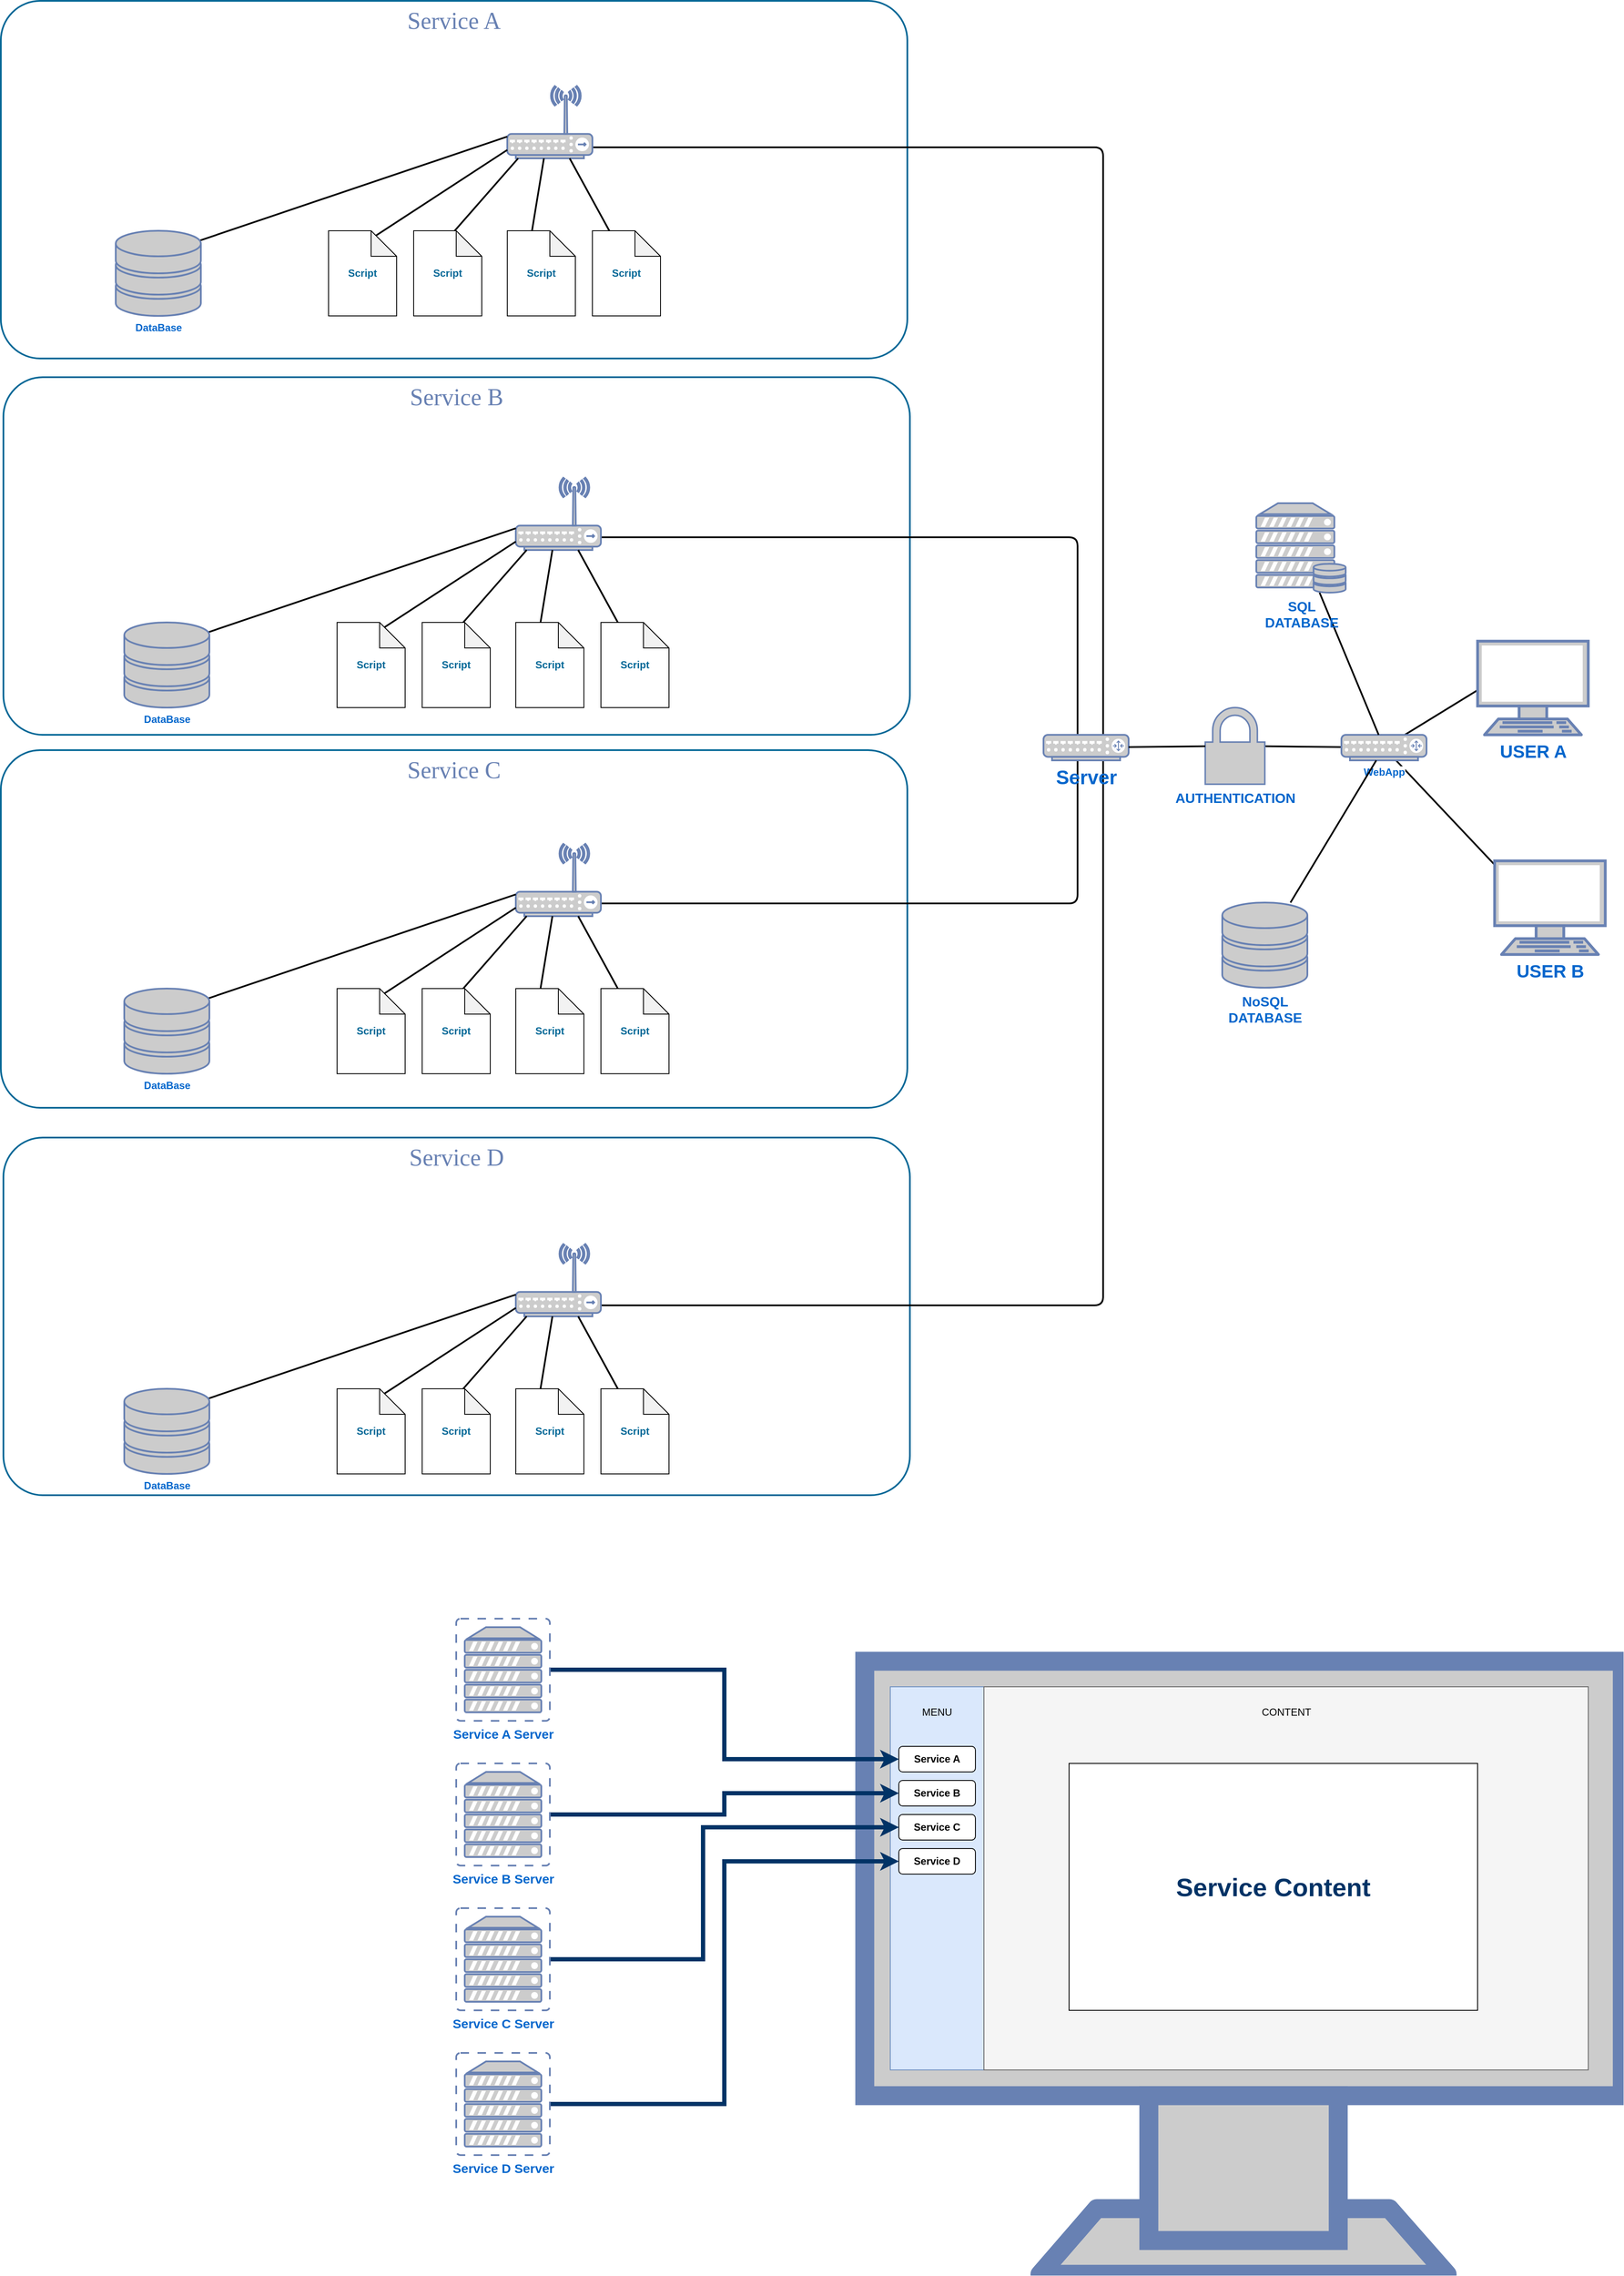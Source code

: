 <mxfile version="13.3.2" type="github">
  <diagram name="Page-1" id="bfe91b75-5d2c-26a0-9c1d-138518896778">
    <mxGraphModel dx="1422" dy="764" grid="1" gridSize="10" guides="1" tooltips="1" connect="1" arrows="1" fold="1" page="1" pageScale="1" pageWidth="1100" pageHeight="850" background="#ffffff" math="0" shadow="0">
      <root>
        <mxCell id="0" />
        <mxCell id="1" parent="0" />
        <mxCell id="7c3789c024ecab99-57" value="&lt;font style=&quot;font-size: 16px&quot;&gt;&lt;b&gt;NoSQL&lt;br&gt;DATABASE&lt;/b&gt;&lt;/font&gt;" style="fontColor=#0066CC;verticalAlign=top;verticalLabelPosition=bottom;labelPosition=center;align=center;html=1;fillColor=#CCCCCC;strokeColor=#6881B3;gradientDirection=north;strokeWidth=2;shape=mxgraph.networks.storage;rounded=0;shadow=0;comic=0;" parent="1" vertex="1">
          <mxGeometry x="1510" y="1079" width="100" height="100" as="geometry" />
        </mxCell>
        <mxCell id="7c3789c024ecab99-82" value="Service D" style="rounded=1;whiteSpace=wrap;html=1;shadow=0;comic=0;strokeColor=#036897;strokeWidth=2;fillColor=none;fontFamily=Verdana;fontSize=28;fontColor=#6881B3;align=center;arcSize=11;verticalAlign=top;" parent="1" vertex="1">
          <mxGeometry x="78" y="1355" width="1065" height="420" as="geometry" />
        </mxCell>
        <mxCell id="7c3789c024ecab99-81" value="Service C" style="rounded=1;whiteSpace=wrap;html=1;shadow=0;comic=0;strokeColor=#036897;strokeWidth=2;fillColor=none;fontFamily=Verdana;fontSize=28;fontColor=#6881B3;align=center;arcSize=11;verticalAlign=top;" parent="1" vertex="1">
          <mxGeometry x="75" y="900" width="1065" height="420" as="geometry" />
        </mxCell>
        <mxCell id="7c3789c024ecab99-79" value="Service B" style="rounded=1;whiteSpace=wrap;html=1;shadow=0;comic=0;strokeColor=#036897;strokeWidth=2;fillColor=none;fontFamily=Verdana;fontSize=28;fontColor=#6881B3;align=center;arcSize=11;verticalAlign=top;" parent="1" vertex="1">
          <mxGeometry x="78" y="462" width="1065" height="420" as="geometry" />
        </mxCell>
        <mxCell id="7c3789c024ecab99-78" value="Service A" style="rounded=1;whiteSpace=wrap;html=1;shadow=0;comic=0;strokeColor=#036897;strokeWidth=2;fillColor=none;fontFamily=Verdana;fontSize=28;fontColor=#6881B3;align=center;arcSize=11;verticalAlign=top;" parent="1" vertex="1">
          <mxGeometry x="75" y="20" width="1065" height="420" as="geometry" />
        </mxCell>
        <mxCell id="7c3789c024ecab99-55" style="edgeStyle=none;html=1;labelBackgroundColor=none;endArrow=none;endFill=0;strokeWidth=2;fontFamily=Verdana;fontSize=28;fontColor=#6881B3;" parent="1" source="IsxZeFrFsDxmlHhnj4ec-55" target="7c3789c024ecab99-54" edge="1">
          <mxGeometry relative="1" as="geometry">
            <mxPoint x="1660" y="837.0" as="targetPoint" />
            <mxPoint x="1590" y="897" as="sourcePoint" />
          </mxGeometry>
        </mxCell>
        <mxCell id="7c3789c024ecab99-18" style="edgeStyle=orthogonalEdgeStyle;html=1;labelBackgroundColor=none;endArrow=none;endFill=0;strokeWidth=2;fontFamily=Verdana;fontSize=15;fontColor=#036897;" parent="1" source="7c3789c024ecab99-9" target="7c3789c024ecab99-10" edge="1">
          <mxGeometry relative="1" as="geometry">
            <mxPoint x="1110" y="310" as="targetPoint" />
            <Array as="points">
              <mxPoint x="1370" y="192" />
            </Array>
          </mxGeometry>
        </mxCell>
        <mxCell id="7c3789c024ecab99-9" value="" style="fontColor=#0066CC;verticalAlign=top;verticalLabelPosition=bottom;labelPosition=center;align=center;html=1;fillColor=#CCCCCC;strokeColor=#6881B3;gradientDirection=north;strokeWidth=2;shape=mxgraph.networks.wireless_hub;rounded=0;shadow=0;comic=0;" parent="1" vertex="1">
          <mxGeometry x="670.0" y="120" width="100" height="85" as="geometry" />
        </mxCell>
        <mxCell id="7c3789c024ecab99-13" style="edgeStyle=none;html=1;labelBackgroundColor=none;endArrow=none;endFill=0;strokeWidth=2;fontFamily=Verdana;fontSize=15;fontColor=#036897;" parent="1" target="7c3789c024ecab99-9" edge="1">
          <mxGeometry relative="1" as="geometry">
            <mxPoint x="650.0" y="240" as="targetPoint" />
            <mxPoint x="230.0" y="328.102" as="sourcePoint" />
          </mxGeometry>
        </mxCell>
        <mxCell id="7c3789c024ecab99-14" style="edgeStyle=none;html=1;labelBackgroundColor=none;endArrow=none;endFill=0;strokeWidth=2;fontFamily=Verdana;fontSize=15;fontColor=#036897;" parent="1" target="7c3789c024ecab99-9" edge="1">
          <mxGeometry relative="1" as="geometry">
            <mxPoint x="490.0" y="312.411" as="sourcePoint" />
          </mxGeometry>
        </mxCell>
        <mxCell id="7c3789c024ecab99-15" style="edgeStyle=none;html=1;labelBackgroundColor=none;endArrow=none;endFill=0;strokeWidth=2;fontFamily=Verdana;fontSize=15;fontColor=#036897;" parent="1" target="7c3789c024ecab99-9" edge="1">
          <mxGeometry relative="1" as="geometry">
            <mxPoint x="590.685" y="310" as="sourcePoint" />
          </mxGeometry>
        </mxCell>
        <mxCell id="7c3789c024ecab99-16" style="edgeStyle=none;html=1;labelBackgroundColor=none;endArrow=none;endFill=0;strokeWidth=2;fontFamily=Verdana;fontSize=15;fontColor=#036897;" parent="1" target="7c3789c024ecab99-9" edge="1">
          <mxGeometry relative="1" as="geometry">
            <mxPoint x="695.753" y="310" as="sourcePoint" />
          </mxGeometry>
        </mxCell>
        <mxCell id="7c3789c024ecab99-17" style="edgeStyle=none;html=1;labelBackgroundColor=none;endArrow=none;endFill=0;strokeWidth=2;fontFamily=Verdana;fontSize=15;fontColor=#036897;" parent="1" target="7c3789c024ecab99-9" edge="1">
          <mxGeometry relative="1" as="geometry">
            <mxPoint x="792.603" y="295" as="sourcePoint" />
          </mxGeometry>
        </mxCell>
        <mxCell id="7c3789c024ecab99-50" style="edgeStyle=orthogonalEdgeStyle;html=1;labelBackgroundColor=none;endArrow=none;endFill=0;strokeWidth=2;fontFamily=Verdana;fontSize=15;fontColor=#036897;" parent="1" target="7c3789c024ecab99-10" edge="1">
          <mxGeometry relative="1" as="geometry">
            <mxPoint x="1080.0" y="410" as="targetPoint" />
            <mxPoint x="770" y="650" as="sourcePoint" />
            <Array as="points">
              <mxPoint x="1340" y="650" />
            </Array>
          </mxGeometry>
        </mxCell>
        <mxCell id="7c3789c024ecab99-51" style="edgeStyle=orthogonalEdgeStyle;html=1;labelBackgroundColor=none;endArrow=none;endFill=0;strokeWidth=2;fontFamily=Verdana;fontSize=15;fontColor=#036897;" parent="1" target="7c3789c024ecab99-10" edge="1">
          <mxGeometry relative="1" as="geometry">
            <mxPoint x="1180" y="430" as="targetPoint" />
            <Array as="points">
              <mxPoint x="1340" y="1080" />
            </Array>
            <mxPoint x="770" y="1080" as="sourcePoint" />
          </mxGeometry>
        </mxCell>
        <mxCell id="7c3789c024ecab99-56" style="edgeStyle=none;html=1;labelBackgroundColor=none;endArrow=none;endFill=0;strokeWidth=2;fontFamily=Verdana;fontSize=28;fontColor=#6881B3;" parent="1" source="7c3789c024ecab99-54" edge="1">
          <mxGeometry relative="1" as="geometry">
            <mxPoint x="1810.87" y="829" as="targetPoint" />
          </mxGeometry>
        </mxCell>
        <mxCell id="7c3789c024ecab99-77" style="edgeStyle=none;html=1;labelBackgroundColor=none;endArrow=none;endFill=0;strokeWidth=2;fontFamily=Verdana;fontSize=28;fontColor=#6881B3;" parent="1" source="7c3789c024ecab99-54" edge="1">
          <mxGeometry relative="1" as="geometry">
            <mxPoint x="1838.871" y="1044" as="targetPoint" />
          </mxGeometry>
        </mxCell>
        <mxCell id="7c3789c024ecab99-54" value="&lt;b style=&quot;background-color: rgb(255 , 255 , 255)&quot;&gt;WebApp&lt;/b&gt;" style="fontColor=#0066CC;verticalAlign=top;verticalLabelPosition=bottom;labelPosition=center;align=center;html=1;fillColor=#CCCCCC;strokeColor=#6881B3;gradientDirection=north;strokeWidth=2;shape=mxgraph.networks.router;rounded=0;shadow=0;comic=0;" parent="1" vertex="1">
          <mxGeometry x="1650" y="882" width="100" height="30" as="geometry" />
        </mxCell>
        <mxCell id="7c3789c024ecab99-60" style="edgeStyle=none;html=1;labelBackgroundColor=none;endArrow=none;endFill=0;strokeWidth=2;fontFamily=Verdana;fontSize=28;fontColor=#6881B3;" parent="1" source="7c3789c024ecab99-57" target="7c3789c024ecab99-54" edge="1">
          <mxGeometry relative="1" as="geometry" />
        </mxCell>
        <mxCell id="7c3789c024ecab99-59" style="edgeStyle=none;html=1;labelBackgroundColor=none;endArrow=none;endFill=0;strokeWidth=2;fontFamily=Verdana;fontSize=28;fontColor=#6881B3;" parent="1" source="7c3789c024ecab99-58" target="7c3789c024ecab99-54" edge="1">
          <mxGeometry relative="1" as="geometry">
            <mxPoint x="1570" y="827" as="targetPoint" />
          </mxGeometry>
        </mxCell>
        <mxCell id="7c3789c024ecab99-58" value="&lt;b style=&quot;font-size: 16px&quot;&gt;SQL&lt;br&gt;DATABASE&lt;/b&gt;" style="fontColor=#0066CC;verticalAlign=top;verticalLabelPosition=bottom;labelPosition=center;align=center;html=1;fillColor=#CCCCCC;strokeColor=#6881B3;gradientDirection=north;strokeWidth=2;shape=mxgraph.networks.server_storage;rounded=0;shadow=0;comic=0;" parent="1" vertex="1">
          <mxGeometry x="1550" y="610" width="105" height="105" as="geometry" />
        </mxCell>
        <mxCell id="7c3789c024ecab99-75" style="edgeStyle=orthogonalEdgeStyle;html=1;labelBackgroundColor=none;endArrow=none;endFill=0;strokeWidth=2;fontFamily=Verdana;fontSize=28;fontColor=#6881B3;" parent="1" target="7c3789c024ecab99-10" edge="1">
          <mxGeometry relative="1" as="geometry">
            <mxPoint x="1240" y="760" as="targetPoint" />
            <Array as="points">
              <mxPoint x="1370" y="1552" />
            </Array>
            <mxPoint x="770" y="1552" as="sourcePoint" />
          </mxGeometry>
        </mxCell>
        <mxCell id="7c3789c024ecab99-10" value="&lt;b&gt;&lt;font style=&quot;font-size: 23px&quot;&gt;Server&lt;/font&gt;&lt;/b&gt;" style="fontColor=#0066CC;verticalAlign=top;verticalLabelPosition=bottom;labelPosition=center;align=center;html=1;fillColor=#CCCCCC;strokeColor=#6881B3;gradientDirection=north;strokeWidth=2;shape=mxgraph.networks.router;rounded=0;shadow=0;comic=0;" parent="1" vertex="1">
          <mxGeometry x="1300" y="882" width="100" height="30" as="geometry" />
        </mxCell>
        <mxCell id="IsxZeFrFsDxmlHhnj4ec-5" value="&lt;font color=&quot;#036897&quot;&gt;&lt;b&gt;Script&lt;/b&gt;&lt;/font&gt;" style="shape=note;whiteSpace=wrap;html=1;backgroundOutline=1;darkOpacity=0.05;" vertex="1" parent="1">
          <mxGeometry x="770" y="290" width="80" height="100" as="geometry" />
        </mxCell>
        <mxCell id="IsxZeFrFsDxmlHhnj4ec-6" value="&lt;font color=&quot;#036897&quot;&gt;&lt;b&gt;Script&lt;/b&gt;&lt;/font&gt;" style="shape=note;whiteSpace=wrap;html=1;backgroundOutline=1;darkOpacity=0.05;" vertex="1" parent="1">
          <mxGeometry x="670" y="290" width="80" height="100" as="geometry" />
        </mxCell>
        <mxCell id="IsxZeFrFsDxmlHhnj4ec-7" value="&lt;font color=&quot;#036897&quot;&gt;&lt;b&gt;Script&lt;/b&gt;&lt;/font&gt;" style="shape=note;whiteSpace=wrap;html=1;backgroundOutline=1;darkOpacity=0.05;" vertex="1" parent="1">
          <mxGeometry x="560" y="290" width="80" height="100" as="geometry" />
        </mxCell>
        <mxCell id="IsxZeFrFsDxmlHhnj4ec-8" value="&lt;font color=&quot;#036897&quot;&gt;&lt;b&gt;Script&lt;/b&gt;&lt;/font&gt;" style="shape=note;whiteSpace=wrap;html=1;backgroundOutline=1;darkOpacity=0.05;" vertex="1" parent="1">
          <mxGeometry x="460" y="290" width="80" height="100" as="geometry" />
        </mxCell>
        <mxCell id="IsxZeFrFsDxmlHhnj4ec-10" value="&lt;b&gt;DataBase&lt;/b&gt;" style="fontColor=#0066CC;verticalAlign=top;verticalLabelPosition=bottom;labelPosition=center;align=center;html=1;fillColor=#CCCCCC;strokeColor=#6881B3;gradientDirection=north;strokeWidth=2;shape=mxgraph.networks.storage;rounded=0;shadow=0;comic=0;" vertex="1" parent="1">
          <mxGeometry x="210" y="290" width="100" height="100" as="geometry" />
        </mxCell>
        <mxCell id="IsxZeFrFsDxmlHhnj4ec-17" value="" style="fontColor=#0066CC;verticalAlign=top;verticalLabelPosition=bottom;labelPosition=center;align=center;html=1;fillColor=#CCCCCC;strokeColor=#6881B3;gradientDirection=north;strokeWidth=2;shape=mxgraph.networks.wireless_hub;rounded=0;shadow=0;comic=0;" vertex="1" parent="1">
          <mxGeometry x="680.0" y="580" width="100" height="85" as="geometry" />
        </mxCell>
        <mxCell id="IsxZeFrFsDxmlHhnj4ec-18" style="edgeStyle=none;html=1;labelBackgroundColor=none;endArrow=none;endFill=0;strokeWidth=2;fontFamily=Verdana;fontSize=15;fontColor=#036897;" edge="1" target="IsxZeFrFsDxmlHhnj4ec-17" parent="1">
          <mxGeometry relative="1" as="geometry">
            <mxPoint x="660.0" y="700" as="targetPoint" />
            <mxPoint x="240.0" y="788.102" as="sourcePoint" />
          </mxGeometry>
        </mxCell>
        <mxCell id="IsxZeFrFsDxmlHhnj4ec-19" style="edgeStyle=none;html=1;labelBackgroundColor=none;endArrow=none;endFill=0;strokeWidth=2;fontFamily=Verdana;fontSize=15;fontColor=#036897;" edge="1" target="IsxZeFrFsDxmlHhnj4ec-17" parent="1">
          <mxGeometry relative="1" as="geometry">
            <mxPoint x="500.0" y="772.411" as="sourcePoint" />
          </mxGeometry>
        </mxCell>
        <mxCell id="IsxZeFrFsDxmlHhnj4ec-20" style="edgeStyle=none;html=1;labelBackgroundColor=none;endArrow=none;endFill=0;strokeWidth=2;fontFamily=Verdana;fontSize=15;fontColor=#036897;" edge="1" target="IsxZeFrFsDxmlHhnj4ec-17" parent="1">
          <mxGeometry relative="1" as="geometry">
            <mxPoint x="600.685" y="770" as="sourcePoint" />
          </mxGeometry>
        </mxCell>
        <mxCell id="IsxZeFrFsDxmlHhnj4ec-21" style="edgeStyle=none;html=1;labelBackgroundColor=none;endArrow=none;endFill=0;strokeWidth=2;fontFamily=Verdana;fontSize=15;fontColor=#036897;" edge="1" target="IsxZeFrFsDxmlHhnj4ec-17" parent="1">
          <mxGeometry relative="1" as="geometry">
            <mxPoint x="705.753" y="770" as="sourcePoint" />
          </mxGeometry>
        </mxCell>
        <mxCell id="IsxZeFrFsDxmlHhnj4ec-22" style="edgeStyle=none;html=1;labelBackgroundColor=none;endArrow=none;endFill=0;strokeWidth=2;fontFamily=Verdana;fontSize=15;fontColor=#036897;" edge="1" target="IsxZeFrFsDxmlHhnj4ec-17" parent="1">
          <mxGeometry relative="1" as="geometry">
            <mxPoint x="802.603" y="755" as="sourcePoint" />
          </mxGeometry>
        </mxCell>
        <mxCell id="IsxZeFrFsDxmlHhnj4ec-23" value="&lt;font color=&quot;#036897&quot;&gt;&lt;b&gt;Script&lt;/b&gt;&lt;/font&gt;" style="shape=note;whiteSpace=wrap;html=1;backgroundOutline=1;darkOpacity=0.05;" vertex="1" parent="1">
          <mxGeometry x="780" y="750" width="80" height="100" as="geometry" />
        </mxCell>
        <mxCell id="IsxZeFrFsDxmlHhnj4ec-24" value="&lt;font color=&quot;#036897&quot;&gt;&lt;b&gt;Script&lt;/b&gt;&lt;/font&gt;" style="shape=note;whiteSpace=wrap;html=1;backgroundOutline=1;darkOpacity=0.05;" vertex="1" parent="1">
          <mxGeometry x="680" y="750" width="80" height="100" as="geometry" />
        </mxCell>
        <mxCell id="IsxZeFrFsDxmlHhnj4ec-25" value="&lt;font color=&quot;#036897&quot;&gt;&lt;b&gt;Script&lt;/b&gt;&lt;/font&gt;" style="shape=note;whiteSpace=wrap;html=1;backgroundOutline=1;darkOpacity=0.05;" vertex="1" parent="1">
          <mxGeometry x="570" y="750" width="80" height="100" as="geometry" />
        </mxCell>
        <mxCell id="IsxZeFrFsDxmlHhnj4ec-26" value="&lt;font color=&quot;#036897&quot;&gt;&lt;b&gt;Script&lt;/b&gt;&lt;/font&gt;" style="shape=note;whiteSpace=wrap;html=1;backgroundOutline=1;darkOpacity=0.05;" vertex="1" parent="1">
          <mxGeometry x="470" y="750" width="80" height="100" as="geometry" />
        </mxCell>
        <mxCell id="IsxZeFrFsDxmlHhnj4ec-27" value="&lt;b&gt;DataBase&lt;/b&gt;" style="fontColor=#0066CC;verticalAlign=top;verticalLabelPosition=bottom;labelPosition=center;align=center;html=1;fillColor=#CCCCCC;strokeColor=#6881B3;gradientDirection=north;strokeWidth=2;shape=mxgraph.networks.storage;rounded=0;shadow=0;comic=0;" vertex="1" parent="1">
          <mxGeometry x="220" y="750" width="100" height="100" as="geometry" />
        </mxCell>
        <mxCell id="IsxZeFrFsDxmlHhnj4ec-28" value="" style="fontColor=#0066CC;verticalAlign=top;verticalLabelPosition=bottom;labelPosition=center;align=center;html=1;fillColor=#CCCCCC;strokeColor=#6881B3;gradientDirection=north;strokeWidth=2;shape=mxgraph.networks.wireless_hub;rounded=0;shadow=0;comic=0;" vertex="1" parent="1">
          <mxGeometry x="680.0" y="1010" width="100" height="85" as="geometry" />
        </mxCell>
        <mxCell id="IsxZeFrFsDxmlHhnj4ec-29" style="edgeStyle=none;html=1;labelBackgroundColor=none;endArrow=none;endFill=0;strokeWidth=2;fontFamily=Verdana;fontSize=15;fontColor=#036897;" edge="1" target="IsxZeFrFsDxmlHhnj4ec-28" parent="1">
          <mxGeometry relative="1" as="geometry">
            <mxPoint x="660.0" y="1130" as="targetPoint" />
            <mxPoint x="240.0" y="1218.102" as="sourcePoint" />
          </mxGeometry>
        </mxCell>
        <mxCell id="IsxZeFrFsDxmlHhnj4ec-30" style="edgeStyle=none;html=1;labelBackgroundColor=none;endArrow=none;endFill=0;strokeWidth=2;fontFamily=Verdana;fontSize=15;fontColor=#036897;" edge="1" target="IsxZeFrFsDxmlHhnj4ec-28" parent="1">
          <mxGeometry relative="1" as="geometry">
            <mxPoint x="500.0" y="1202.411" as="sourcePoint" />
          </mxGeometry>
        </mxCell>
        <mxCell id="IsxZeFrFsDxmlHhnj4ec-31" style="edgeStyle=none;html=1;labelBackgroundColor=none;endArrow=none;endFill=0;strokeWidth=2;fontFamily=Verdana;fontSize=15;fontColor=#036897;" edge="1" target="IsxZeFrFsDxmlHhnj4ec-28" parent="1">
          <mxGeometry relative="1" as="geometry">
            <mxPoint x="600.685" y="1200" as="sourcePoint" />
          </mxGeometry>
        </mxCell>
        <mxCell id="IsxZeFrFsDxmlHhnj4ec-32" style="edgeStyle=none;html=1;labelBackgroundColor=none;endArrow=none;endFill=0;strokeWidth=2;fontFamily=Verdana;fontSize=15;fontColor=#036897;" edge="1" target="IsxZeFrFsDxmlHhnj4ec-28" parent="1">
          <mxGeometry relative="1" as="geometry">
            <mxPoint x="705.753" y="1200" as="sourcePoint" />
          </mxGeometry>
        </mxCell>
        <mxCell id="IsxZeFrFsDxmlHhnj4ec-33" style="edgeStyle=none;html=1;labelBackgroundColor=none;endArrow=none;endFill=0;strokeWidth=2;fontFamily=Verdana;fontSize=15;fontColor=#036897;" edge="1" target="IsxZeFrFsDxmlHhnj4ec-28" parent="1">
          <mxGeometry relative="1" as="geometry">
            <mxPoint x="802.603" y="1185" as="sourcePoint" />
          </mxGeometry>
        </mxCell>
        <mxCell id="IsxZeFrFsDxmlHhnj4ec-34" value="&lt;font color=&quot;#036897&quot;&gt;&lt;b&gt;Script&lt;/b&gt;&lt;/font&gt;" style="shape=note;whiteSpace=wrap;html=1;backgroundOutline=1;darkOpacity=0.05;" vertex="1" parent="1">
          <mxGeometry x="780" y="1180" width="80" height="100" as="geometry" />
        </mxCell>
        <mxCell id="IsxZeFrFsDxmlHhnj4ec-35" value="&lt;font color=&quot;#036897&quot;&gt;&lt;b&gt;Script&lt;/b&gt;&lt;/font&gt;" style="shape=note;whiteSpace=wrap;html=1;backgroundOutline=1;darkOpacity=0.05;" vertex="1" parent="1">
          <mxGeometry x="680" y="1180" width="80" height="100" as="geometry" />
        </mxCell>
        <mxCell id="IsxZeFrFsDxmlHhnj4ec-36" value="&lt;font color=&quot;#036897&quot;&gt;&lt;b&gt;Script&lt;/b&gt;&lt;/font&gt;" style="shape=note;whiteSpace=wrap;html=1;backgroundOutline=1;darkOpacity=0.05;" vertex="1" parent="1">
          <mxGeometry x="570" y="1180" width="80" height="100" as="geometry" />
        </mxCell>
        <mxCell id="IsxZeFrFsDxmlHhnj4ec-37" value="&lt;font color=&quot;#036897&quot;&gt;&lt;b&gt;Script&lt;/b&gt;&lt;/font&gt;" style="shape=note;whiteSpace=wrap;html=1;backgroundOutline=1;darkOpacity=0.05;" vertex="1" parent="1">
          <mxGeometry x="470" y="1180" width="80" height="100" as="geometry" />
        </mxCell>
        <mxCell id="IsxZeFrFsDxmlHhnj4ec-38" value="&lt;b&gt;DataBase&lt;/b&gt;" style="fontColor=#0066CC;verticalAlign=top;verticalLabelPosition=bottom;labelPosition=center;align=center;html=1;fillColor=#CCCCCC;strokeColor=#6881B3;gradientDirection=north;strokeWidth=2;shape=mxgraph.networks.storage;rounded=0;shadow=0;comic=0;" vertex="1" parent="1">
          <mxGeometry x="220" y="1180" width="100" height="100" as="geometry" />
        </mxCell>
        <mxCell id="IsxZeFrFsDxmlHhnj4ec-39" value="" style="fontColor=#0066CC;verticalAlign=top;verticalLabelPosition=bottom;labelPosition=center;align=center;html=1;fillColor=#CCCCCC;strokeColor=#6881B3;gradientDirection=north;strokeWidth=2;shape=mxgraph.networks.wireless_hub;rounded=0;shadow=0;comic=0;" vertex="1" parent="1">
          <mxGeometry x="680.0" y="1480" width="100" height="85" as="geometry" />
        </mxCell>
        <mxCell id="IsxZeFrFsDxmlHhnj4ec-40" style="edgeStyle=none;html=1;labelBackgroundColor=none;endArrow=none;endFill=0;strokeWidth=2;fontFamily=Verdana;fontSize=15;fontColor=#036897;" edge="1" target="IsxZeFrFsDxmlHhnj4ec-39" parent="1">
          <mxGeometry relative="1" as="geometry">
            <mxPoint x="660.0" y="1600" as="targetPoint" />
            <mxPoint x="240.0" y="1688.102" as="sourcePoint" />
          </mxGeometry>
        </mxCell>
        <mxCell id="IsxZeFrFsDxmlHhnj4ec-41" style="edgeStyle=none;html=1;labelBackgroundColor=none;endArrow=none;endFill=0;strokeWidth=2;fontFamily=Verdana;fontSize=15;fontColor=#036897;" edge="1" target="IsxZeFrFsDxmlHhnj4ec-39" parent="1">
          <mxGeometry relative="1" as="geometry">
            <mxPoint x="500.0" y="1672.411" as="sourcePoint" />
          </mxGeometry>
        </mxCell>
        <mxCell id="IsxZeFrFsDxmlHhnj4ec-42" style="edgeStyle=none;html=1;labelBackgroundColor=none;endArrow=none;endFill=0;strokeWidth=2;fontFamily=Verdana;fontSize=15;fontColor=#036897;" edge="1" target="IsxZeFrFsDxmlHhnj4ec-39" parent="1">
          <mxGeometry relative="1" as="geometry">
            <mxPoint x="600.685" y="1670" as="sourcePoint" />
          </mxGeometry>
        </mxCell>
        <mxCell id="IsxZeFrFsDxmlHhnj4ec-43" style="edgeStyle=none;html=1;labelBackgroundColor=none;endArrow=none;endFill=0;strokeWidth=2;fontFamily=Verdana;fontSize=15;fontColor=#036897;" edge="1" target="IsxZeFrFsDxmlHhnj4ec-39" parent="1">
          <mxGeometry relative="1" as="geometry">
            <mxPoint x="705.753" y="1670" as="sourcePoint" />
          </mxGeometry>
        </mxCell>
        <mxCell id="IsxZeFrFsDxmlHhnj4ec-44" style="edgeStyle=none;html=1;labelBackgroundColor=none;endArrow=none;endFill=0;strokeWidth=2;fontFamily=Verdana;fontSize=15;fontColor=#036897;" edge="1" target="IsxZeFrFsDxmlHhnj4ec-39" parent="1">
          <mxGeometry relative="1" as="geometry">
            <mxPoint x="802.603" y="1655" as="sourcePoint" />
          </mxGeometry>
        </mxCell>
        <mxCell id="IsxZeFrFsDxmlHhnj4ec-45" value="&lt;font color=&quot;#036897&quot;&gt;&lt;b&gt;Script&lt;/b&gt;&lt;/font&gt;" style="shape=note;whiteSpace=wrap;html=1;backgroundOutline=1;darkOpacity=0.05;" vertex="1" parent="1">
          <mxGeometry x="780" y="1650" width="80" height="100" as="geometry" />
        </mxCell>
        <mxCell id="IsxZeFrFsDxmlHhnj4ec-46" value="&lt;font color=&quot;#036897&quot;&gt;&lt;b&gt;Script&lt;/b&gt;&lt;/font&gt;" style="shape=note;whiteSpace=wrap;html=1;backgroundOutline=1;darkOpacity=0.05;" vertex="1" parent="1">
          <mxGeometry x="680" y="1650" width="80" height="100" as="geometry" />
        </mxCell>
        <mxCell id="IsxZeFrFsDxmlHhnj4ec-47" value="&lt;font color=&quot;#036897&quot;&gt;&lt;b&gt;Script&lt;/b&gt;&lt;/font&gt;" style="shape=note;whiteSpace=wrap;html=1;backgroundOutline=1;darkOpacity=0.05;" vertex="1" parent="1">
          <mxGeometry x="570" y="1650" width="80" height="100" as="geometry" />
        </mxCell>
        <mxCell id="IsxZeFrFsDxmlHhnj4ec-48" value="&lt;font color=&quot;#036897&quot;&gt;&lt;b&gt;Script&lt;/b&gt;&lt;/font&gt;" style="shape=note;whiteSpace=wrap;html=1;backgroundOutline=1;darkOpacity=0.05;" vertex="1" parent="1">
          <mxGeometry x="470" y="1650" width="80" height="100" as="geometry" />
        </mxCell>
        <mxCell id="IsxZeFrFsDxmlHhnj4ec-49" value="&lt;b&gt;DataBase&lt;/b&gt;" style="fontColor=#0066CC;verticalAlign=top;verticalLabelPosition=bottom;labelPosition=center;align=center;html=1;fillColor=#CCCCCC;strokeColor=#6881B3;gradientDirection=north;strokeWidth=2;shape=mxgraph.networks.storage;rounded=0;shadow=0;comic=0;" vertex="1" parent="1">
          <mxGeometry x="220" y="1650" width="100" height="100" as="geometry" />
        </mxCell>
        <mxCell id="IsxZeFrFsDxmlHhnj4ec-53" value="&lt;b&gt;&lt;font style=&quot;font-size: 21px&quot;&gt;USER B&lt;/font&gt;&lt;/b&gt;" style="fontColor=#0066CC;verticalAlign=top;verticalLabelPosition=bottom;labelPosition=center;align=center;html=1;outlineConnect=0;fillColor=#CCCCCC;strokeColor=#6881B3;gradientDirection=north;strokeWidth=2;shape=mxgraph.networks.terminal;" vertex="1" parent="1">
          <mxGeometry x="1830" y="1030" width="130" height="110" as="geometry" />
        </mxCell>
        <mxCell id="IsxZeFrFsDxmlHhnj4ec-54" value="&lt;b&gt;&lt;font style=&quot;font-size: 21px&quot;&gt;USER A&lt;/font&gt;&lt;/b&gt;" style="fontColor=#0066CC;verticalAlign=top;verticalLabelPosition=bottom;labelPosition=center;align=center;html=1;outlineConnect=0;fillColor=#CCCCCC;strokeColor=#6881B3;gradientDirection=north;strokeWidth=2;shape=mxgraph.networks.terminal;" vertex="1" parent="1">
          <mxGeometry x="1810" y="772" width="130" height="110" as="geometry" />
        </mxCell>
        <mxCell id="IsxZeFrFsDxmlHhnj4ec-55" value="&lt;span style=&quot;font-size: 16px&quot;&gt;&lt;b&gt;AUTHENTICATION&lt;/b&gt;&lt;/span&gt;" style="fontColor=#0066CC;verticalAlign=top;verticalLabelPosition=bottom;labelPosition=center;align=center;html=1;outlineConnect=0;fillColor=#CCCCCC;strokeColor=#6881B3;gradientDirection=north;strokeWidth=2;shape=mxgraph.networks.secured;" vertex="1" parent="1">
          <mxGeometry x="1490" y="850" width="70" height="90" as="geometry" />
        </mxCell>
        <mxCell id="IsxZeFrFsDxmlHhnj4ec-56" style="edgeStyle=none;html=1;labelBackgroundColor=none;endArrow=none;endFill=0;strokeWidth=2;fontFamily=Verdana;fontSize=15;fontColor=#036897;" edge="1" parent="1" source="7c3789c024ecab99-10" target="IsxZeFrFsDxmlHhnj4ec-55">
          <mxGeometry relative="1" as="geometry">
            <mxPoint x="1490" y="897" as="targetPoint" />
            <mxPoint x="1400" y="897" as="sourcePoint" />
          </mxGeometry>
        </mxCell>
        <mxCell id="IsxZeFrFsDxmlHhnj4ec-58" value="" style="fontColor=#0066CC;verticalAlign=top;verticalLabelPosition=bottom;labelPosition=center;align=center;html=1;outlineConnect=0;fillColor=#CCCCCC;strokeColor=#6881B3;gradientDirection=north;strokeWidth=2;shape=mxgraph.networks.monitor;" vertex="1" parent="1">
          <mxGeometry x="1090" y="1970" width="890" height="720" as="geometry" />
        </mxCell>
        <mxCell id="IsxZeFrFsDxmlHhnj4ec-59" value="" style="rounded=0;whiteSpace=wrap;html=1;fillColor=#dae8fc;strokeColor=#6c8ebf;" vertex="1" parent="1">
          <mxGeometry x="1120" y="2000" width="110" height="450" as="geometry" />
        </mxCell>
        <mxCell id="IsxZeFrFsDxmlHhnj4ec-60" value="" style="rounded=0;whiteSpace=wrap;html=1;fillColor=#f5f5f5;strokeColor=#666666;fontColor=#333333;" vertex="1" parent="1">
          <mxGeometry x="1230" y="2000" width="710" height="450" as="geometry" />
        </mxCell>
        <mxCell id="IsxZeFrFsDxmlHhnj4ec-61" value="MENU" style="text;html=1;strokeColor=none;fillColor=none;align=center;verticalAlign=middle;whiteSpace=wrap;rounded=0;" vertex="1" parent="1">
          <mxGeometry x="1155" y="2020" width="40" height="20" as="geometry" />
        </mxCell>
        <mxCell id="IsxZeFrFsDxmlHhnj4ec-62" value="CONTENT" style="text;html=1;strokeColor=none;fillColor=none;align=center;verticalAlign=middle;whiteSpace=wrap;rounded=0;" vertex="1" parent="1">
          <mxGeometry x="1547.5" y="2020" width="75" height="20" as="geometry" />
        </mxCell>
        <mxCell id="IsxZeFrFsDxmlHhnj4ec-63" value="&lt;b&gt;Service A&lt;/b&gt;" style="rounded=1;whiteSpace=wrap;html=1;" vertex="1" parent="1">
          <mxGeometry x="1130" y="2070" width="90" height="30" as="geometry" />
        </mxCell>
        <mxCell id="IsxZeFrFsDxmlHhnj4ec-64" value="&lt;b&gt;Service B&lt;/b&gt;" style="rounded=1;whiteSpace=wrap;html=1;" vertex="1" parent="1">
          <mxGeometry x="1130" y="2110" width="90" height="30" as="geometry" />
        </mxCell>
        <mxCell id="IsxZeFrFsDxmlHhnj4ec-65" value="&lt;b&gt;Service C&lt;/b&gt;" style="rounded=1;whiteSpace=wrap;html=1;" vertex="1" parent="1">
          <mxGeometry x="1130" y="2150" width="90" height="30" as="geometry" />
        </mxCell>
        <mxCell id="IsxZeFrFsDxmlHhnj4ec-66" value="&lt;b&gt;Service D&lt;/b&gt;" style="rounded=1;whiteSpace=wrap;html=1;" vertex="1" parent="1">
          <mxGeometry x="1130" y="2190" width="90" height="30" as="geometry" />
        </mxCell>
        <mxCell id="IsxZeFrFsDxmlHhnj4ec-67" value="&lt;font style=&quot;font-size: 30px&quot; color=&quot;#003366&quot;&gt;&lt;b&gt;Service Content&lt;/b&gt;&lt;/font&gt;" style="rounded=0;whiteSpace=wrap;html=1;" vertex="1" parent="1">
          <mxGeometry x="1330" y="2090" width="480" height="290" as="geometry" />
        </mxCell>
        <mxCell id="IsxZeFrFsDxmlHhnj4ec-73" style="edgeStyle=orthogonalEdgeStyle;rounded=0;orthogonalLoop=1;jettySize=auto;html=1;exitX=1;exitY=0.5;exitDx=0;exitDy=0;exitPerimeter=0;entryX=0;entryY=0.5;entryDx=0;entryDy=0;strokeWidth=5;strokeColor=#003366;" edge="1" parent="1" source="IsxZeFrFsDxmlHhnj4ec-69" target="IsxZeFrFsDxmlHhnj4ec-63">
          <mxGeometry relative="1" as="geometry" />
        </mxCell>
        <mxCell id="IsxZeFrFsDxmlHhnj4ec-69" value="&lt;b&gt;&lt;font style=&quot;font-size: 15px&quot;&gt;Service A Server&lt;/font&gt;&lt;/b&gt;" style="fontColor=#0066CC;verticalAlign=top;verticalLabelPosition=bottom;labelPosition=center;align=center;html=1;outlineConnect=0;fillColor=#CCCCCC;strokeColor=#6881B3;gradientDirection=north;strokeWidth=2;shape=mxgraph.networks.virtual_server;" vertex="1" parent="1">
          <mxGeometry x="610" y="1920" width="110" height="120" as="geometry" />
        </mxCell>
        <mxCell id="IsxZeFrFsDxmlHhnj4ec-74" style="edgeStyle=orthogonalEdgeStyle;rounded=0;orthogonalLoop=1;jettySize=auto;html=1;exitX=1;exitY=0.5;exitDx=0;exitDy=0;exitPerimeter=0;entryX=0;entryY=0.5;entryDx=0;entryDy=0;strokeColor=#003366;strokeWidth=5;" edge="1" parent="1" source="IsxZeFrFsDxmlHhnj4ec-70" target="IsxZeFrFsDxmlHhnj4ec-64">
          <mxGeometry relative="1" as="geometry" />
        </mxCell>
        <mxCell id="IsxZeFrFsDxmlHhnj4ec-70" value="&lt;b&gt;&lt;font style=&quot;font-size: 15px&quot;&gt;Service B Server&lt;/font&gt;&lt;/b&gt;" style="fontColor=#0066CC;verticalAlign=top;verticalLabelPosition=bottom;labelPosition=center;align=center;html=1;outlineConnect=0;fillColor=#CCCCCC;strokeColor=#6881B3;gradientDirection=north;strokeWidth=2;shape=mxgraph.networks.virtual_server;" vertex="1" parent="1">
          <mxGeometry x="610" y="2090" width="110" height="120" as="geometry" />
        </mxCell>
        <mxCell id="IsxZeFrFsDxmlHhnj4ec-75" style="edgeStyle=orthogonalEdgeStyle;rounded=0;orthogonalLoop=1;jettySize=auto;html=1;exitX=1;exitY=0.5;exitDx=0;exitDy=0;exitPerimeter=0;entryX=0;entryY=0.5;entryDx=0;entryDy=0;strokeColor=#003366;strokeWidth=5;" edge="1" parent="1" source="IsxZeFrFsDxmlHhnj4ec-71" target="IsxZeFrFsDxmlHhnj4ec-65">
          <mxGeometry relative="1" as="geometry">
            <Array as="points">
              <mxPoint x="900" y="2320" />
              <mxPoint x="900" y="2165" />
            </Array>
          </mxGeometry>
        </mxCell>
        <mxCell id="IsxZeFrFsDxmlHhnj4ec-71" value="&lt;b&gt;&lt;font style=&quot;font-size: 15px&quot;&gt;Service C Server&lt;/font&gt;&lt;/b&gt;" style="fontColor=#0066CC;verticalAlign=top;verticalLabelPosition=bottom;labelPosition=center;align=center;html=1;outlineConnect=0;fillColor=#CCCCCC;strokeColor=#6881B3;gradientDirection=north;strokeWidth=2;shape=mxgraph.networks.virtual_server;" vertex="1" parent="1">
          <mxGeometry x="610" y="2260" width="110" height="120" as="geometry" />
        </mxCell>
        <mxCell id="IsxZeFrFsDxmlHhnj4ec-76" style="edgeStyle=orthogonalEdgeStyle;rounded=0;orthogonalLoop=1;jettySize=auto;html=1;exitX=1;exitY=0.5;exitDx=0;exitDy=0;exitPerimeter=0;entryX=0;entryY=0.5;entryDx=0;entryDy=0;strokeWidth=5;strokeColor=#003366;" edge="1" parent="1" source="IsxZeFrFsDxmlHhnj4ec-72" target="IsxZeFrFsDxmlHhnj4ec-66">
          <mxGeometry relative="1" as="geometry" />
        </mxCell>
        <mxCell id="IsxZeFrFsDxmlHhnj4ec-72" value="&lt;b&gt;&lt;font style=&quot;font-size: 15px&quot;&gt;Service D Server&lt;/font&gt;&lt;/b&gt;" style="fontColor=#0066CC;verticalAlign=top;verticalLabelPosition=bottom;labelPosition=center;align=center;html=1;outlineConnect=0;fillColor=#CCCCCC;strokeColor=#6881B3;gradientDirection=north;strokeWidth=2;shape=mxgraph.networks.virtual_server;" vertex="1" parent="1">
          <mxGeometry x="610" y="2430" width="110" height="120" as="geometry" />
        </mxCell>
      </root>
    </mxGraphModel>
  </diagram>
</mxfile>
